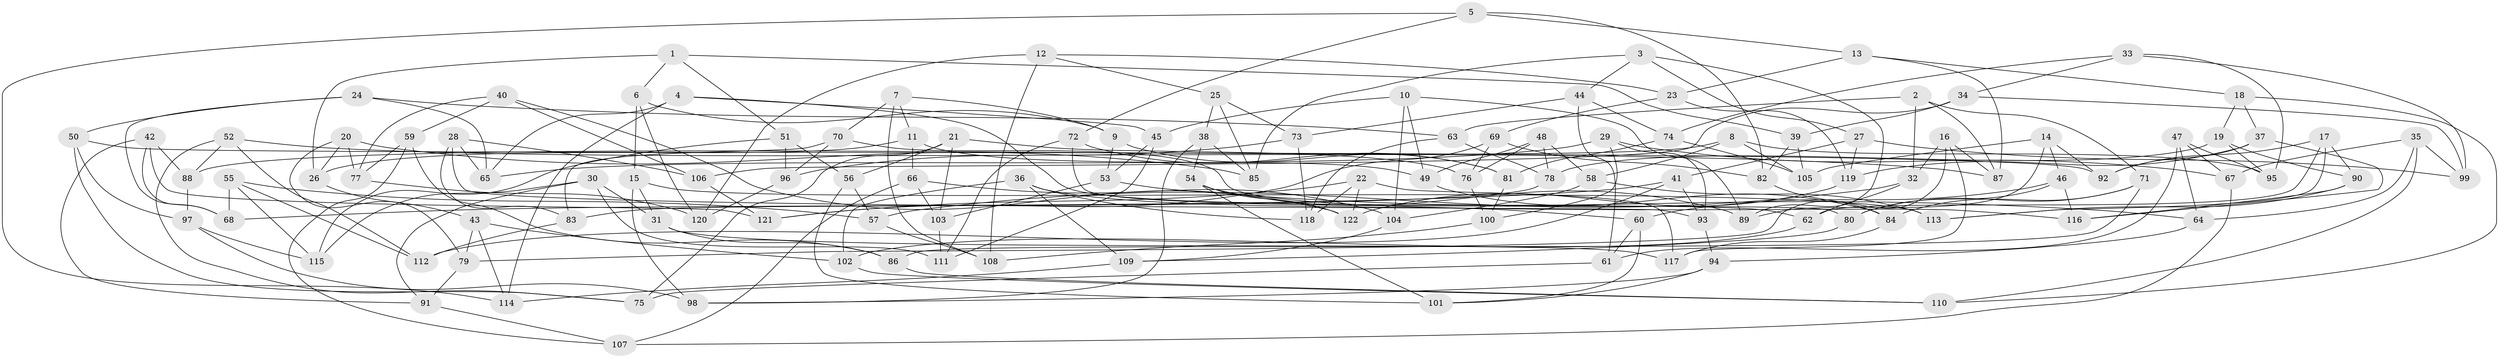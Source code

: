 // coarse degree distribution, {5: 0.1506849315068493, 8: 0.0821917808219178, 3: 0.0273972602739726, 4: 0.6438356164383562, 11: 0.0136986301369863, 10: 0.0136986301369863, 9: 0.0410958904109589, 7: 0.0136986301369863, 6: 0.0136986301369863}
// Generated by graph-tools (version 1.1) at 2025/02/03/04/25 22:02:48]
// undirected, 122 vertices, 244 edges
graph export_dot {
graph [start="1"]
  node [color=gray90,style=filled];
  1;
  2;
  3;
  4;
  5;
  6;
  7;
  8;
  9;
  10;
  11;
  12;
  13;
  14;
  15;
  16;
  17;
  18;
  19;
  20;
  21;
  22;
  23;
  24;
  25;
  26;
  27;
  28;
  29;
  30;
  31;
  32;
  33;
  34;
  35;
  36;
  37;
  38;
  39;
  40;
  41;
  42;
  43;
  44;
  45;
  46;
  47;
  48;
  49;
  50;
  51;
  52;
  53;
  54;
  55;
  56;
  57;
  58;
  59;
  60;
  61;
  62;
  63;
  64;
  65;
  66;
  67;
  68;
  69;
  70;
  71;
  72;
  73;
  74;
  75;
  76;
  77;
  78;
  79;
  80;
  81;
  82;
  83;
  84;
  85;
  86;
  87;
  88;
  89;
  90;
  91;
  92;
  93;
  94;
  95;
  96;
  97;
  98;
  99;
  100;
  101;
  102;
  103;
  104;
  105;
  106;
  107;
  108;
  109;
  110;
  111;
  112;
  113;
  114;
  115;
  116;
  117;
  118;
  119;
  120;
  121;
  122;
  1 -- 39;
  1 -- 26;
  1 -- 6;
  1 -- 51;
  2 -- 32;
  2 -- 87;
  2 -- 63;
  2 -- 71;
  3 -- 44;
  3 -- 85;
  3 -- 89;
  3 -- 27;
  4 -- 114;
  4 -- 62;
  4 -- 65;
  4 -- 45;
  5 -- 13;
  5 -- 82;
  5 -- 114;
  5 -- 72;
  6 -- 9;
  6 -- 15;
  6 -- 120;
  7 -- 108;
  7 -- 70;
  7 -- 11;
  7 -- 9;
  8 -- 95;
  8 -- 105;
  8 -- 88;
  8 -- 58;
  9 -- 53;
  9 -- 81;
  10 -- 45;
  10 -- 89;
  10 -- 104;
  10 -- 49;
  11 -- 49;
  11 -- 66;
  11 -- 26;
  12 -- 25;
  12 -- 108;
  12 -- 23;
  12 -- 120;
  13 -- 18;
  13 -- 87;
  13 -- 23;
  14 -- 89;
  14 -- 105;
  14 -- 92;
  14 -- 46;
  15 -- 31;
  15 -- 98;
  15 -- 113;
  16 -- 79;
  16 -- 117;
  16 -- 87;
  16 -- 32;
  17 -- 62;
  17 -- 92;
  17 -- 90;
  17 -- 113;
  18 -- 110;
  18 -- 19;
  18 -- 37;
  19 -- 95;
  19 -- 90;
  19 -- 78;
  20 -- 77;
  20 -- 26;
  20 -- 85;
  20 -- 79;
  21 -- 76;
  21 -- 56;
  21 -- 103;
  21 -- 75;
  22 -- 121;
  22 -- 117;
  22 -- 118;
  22 -- 122;
  23 -- 69;
  23 -- 119;
  24 -- 63;
  24 -- 65;
  24 -- 50;
  24 -- 68;
  25 -- 85;
  25 -- 38;
  25 -- 73;
  26 -- 43;
  27 -- 99;
  27 -- 119;
  27 -- 41;
  28 -- 106;
  28 -- 65;
  28 -- 93;
  28 -- 83;
  29 -- 93;
  29 -- 65;
  29 -- 67;
  29 -- 100;
  30 -- 91;
  30 -- 115;
  30 -- 111;
  30 -- 31;
  31 -- 117;
  31 -- 86;
  32 -- 62;
  32 -- 57;
  33 -- 99;
  33 -- 34;
  33 -- 74;
  33 -- 95;
  34 -- 39;
  34 -- 106;
  34 -- 99;
  35 -- 110;
  35 -- 64;
  35 -- 99;
  35 -- 67;
  36 -- 60;
  36 -- 109;
  36 -- 118;
  36 -- 102;
  37 -- 119;
  37 -- 92;
  37 -- 116;
  38 -- 85;
  38 -- 98;
  38 -- 54;
  39 -- 82;
  39 -- 105;
  40 -- 106;
  40 -- 59;
  40 -- 77;
  40 -- 122;
  41 -- 68;
  41 -- 112;
  41 -- 93;
  42 -- 88;
  42 -- 68;
  42 -- 121;
  42 -- 91;
  43 -- 114;
  43 -- 102;
  43 -- 79;
  44 -- 61;
  44 -- 73;
  44 -- 74;
  45 -- 111;
  45 -- 53;
  46 -- 116;
  46 -- 80;
  46 -- 60;
  47 -- 67;
  47 -- 61;
  47 -- 64;
  47 -- 95;
  48 -- 58;
  48 -- 49;
  48 -- 76;
  48 -- 78;
  49 -- 84;
  50 -- 92;
  50 -- 97;
  50 -- 75;
  51 -- 115;
  51 -- 56;
  51 -- 96;
  52 -- 88;
  52 -- 75;
  52 -- 112;
  52 -- 87;
  53 -- 103;
  53 -- 64;
  54 -- 101;
  54 -- 89;
  54 -- 122;
  55 -- 68;
  55 -- 115;
  55 -- 112;
  55 -- 57;
  56 -- 57;
  56 -- 101;
  57 -- 108;
  58 -- 104;
  58 -- 113;
  59 -- 107;
  59 -- 86;
  59 -- 77;
  60 -- 61;
  60 -- 101;
  61 -- 75;
  62 -- 102;
  63 -- 78;
  63 -- 118;
  64 -- 94;
  66 -- 104;
  66 -- 103;
  66 -- 107;
  67 -- 107;
  69 -- 76;
  69 -- 121;
  69 -- 82;
  70 -- 116;
  70 -- 96;
  70 -- 83;
  71 -- 84;
  71 -- 80;
  71 -- 86;
  72 -- 111;
  72 -- 80;
  72 -- 81;
  73 -- 96;
  73 -- 118;
  74 -- 81;
  74 -- 105;
  76 -- 100;
  77 -- 120;
  78 -- 83;
  79 -- 91;
  80 -- 109;
  81 -- 100;
  82 -- 84;
  83 -- 112;
  84 -- 117;
  86 -- 110;
  88 -- 97;
  90 -- 116;
  90 -- 113;
  91 -- 107;
  93 -- 94;
  94 -- 98;
  94 -- 101;
  96 -- 120;
  97 -- 115;
  97 -- 98;
  100 -- 108;
  102 -- 110;
  103 -- 111;
  104 -- 109;
  106 -- 121;
  109 -- 114;
  119 -- 122;
}
